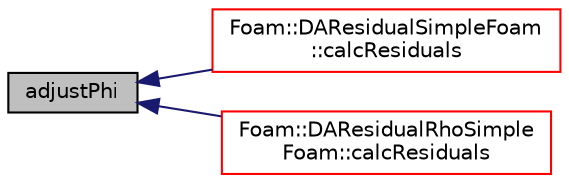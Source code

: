 digraph "adjustPhi"
{
  bgcolor="transparent";
  edge [fontname="Helvetica",fontsize="10",labelfontname="Helvetica",labelfontsize="10"];
  node [fontname="Helvetica",fontsize="10",shape=record];
  rankdir="LR";
  Node7 [label="adjustPhi",height=0.2,width=0.4,color="black", fillcolor="grey75", style="filled", fontcolor="black"];
  Node7 -> Node8 [dir="back",color="midnightblue",fontsize="10",style="solid",fontname="Helvetica"];
  Node8 [label="Foam::DAResidualSimpleFoam\l::calcResiduals",height=0.2,width=0.4,color="red",URL="$classFoam_1_1DAResidualSimpleFoam.html#a4b38dbac981107ec6386d78322323535",tooltip="compute residual "];
  Node7 -> Node10 [dir="back",color="midnightblue",fontsize="10",style="solid",fontname="Helvetica"];
  Node10 [label="Foam::DAResidualRhoSimple\lFoam::calcResiduals",height=0.2,width=0.4,color="red",URL="$classFoam_1_1DAResidualRhoSimpleFoam.html#a4b38dbac981107ec6386d78322323535",tooltip="compute residual "];
}
